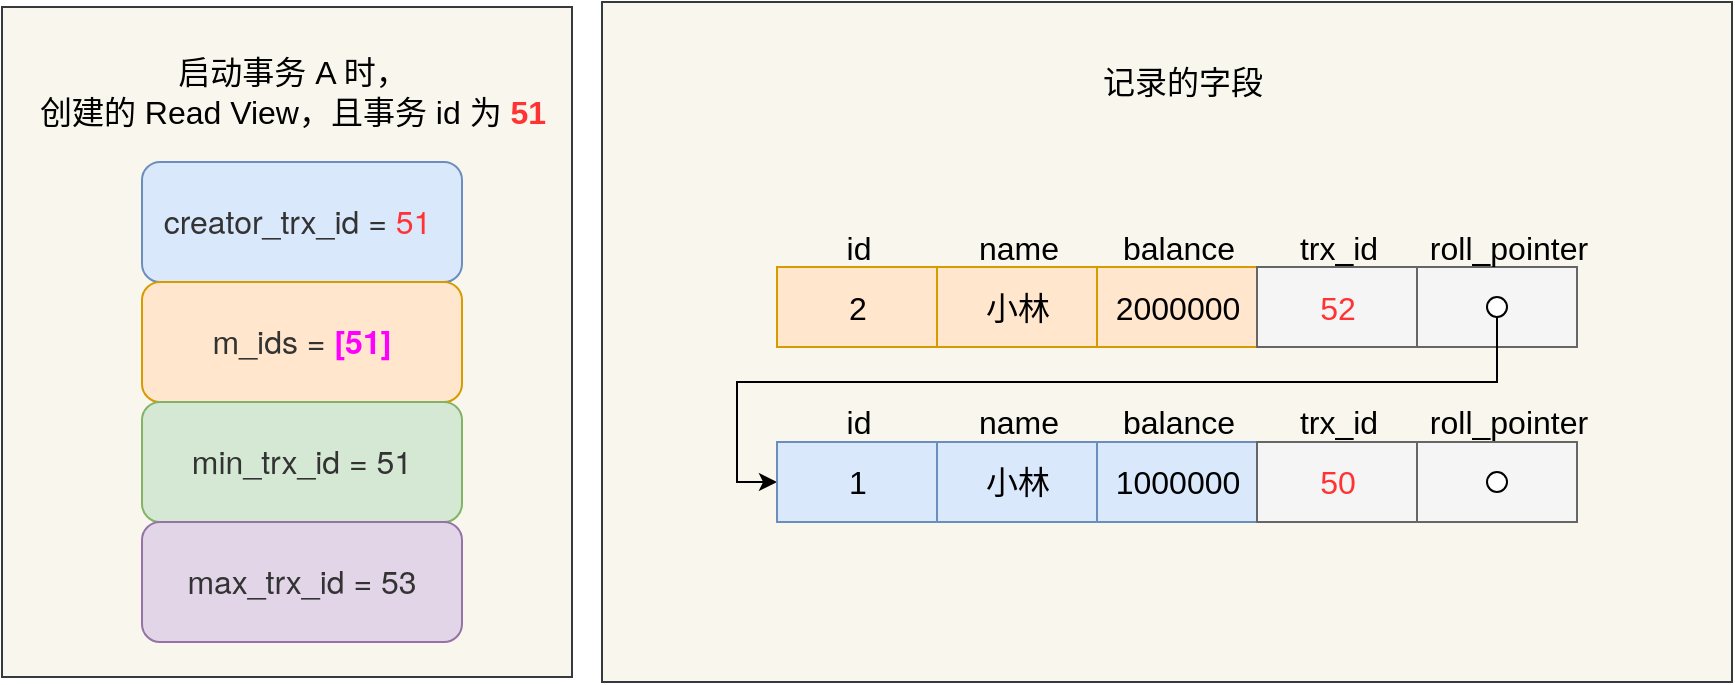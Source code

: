 <mxfile version="14.9.5" type="github">
  <diagram id="BuzPBU330dbNFYFT-O6v" name="第 1 页">
    <mxGraphModel dx="946" dy="501" grid="1" gridSize="10" guides="1" tooltips="1" connect="1" arrows="1" fold="1" page="1" pageScale="1" pageWidth="827" pageHeight="1169" math="0" shadow="0">
      <root>
        <mxCell id="0" />
        <mxCell id="1" parent="0" />
        <mxCell id="CehP1cqlx7HicUej4p74-1" value="" style="rounded=0;whiteSpace=wrap;html=1;fontSize=16;fillColor=#f9f7ed;strokeColor=#36393d;" vertex="1" parent="1">
          <mxGeometry x="480" y="30" width="565" height="340" as="geometry" />
        </mxCell>
        <mxCell id="CehP1cqlx7HicUej4p74-3" value="" style="rounded=0;whiteSpace=wrap;html=1;fontSize=16;fillColor=#f9f7ed;strokeColor=#36393d;" vertex="1" parent="1">
          <mxGeometry x="180" y="32.5" width="285" height="335" as="geometry" />
        </mxCell>
        <mxCell id="CehP1cqlx7HicUej4p74-4" value="&lt;span style=&quot;color: rgb(51 , 51 , 51) ; font-family: &amp;#34;helvetica neue&amp;#34; , &amp;#34;helvetica&amp;#34; , &amp;#34;arial&amp;#34; , sans-serif ; font-size: 16px ; text-align: left&quot;&gt;creator_trx_&lt;/span&gt;&lt;span style=&quot;color: rgb(51 , 51 , 51) ; font-family: &amp;#34;helvetica neue&amp;#34; , &amp;#34;helvetica&amp;#34; , &amp;#34;arial&amp;#34; , sans-serif ; font-size: 16px ; text-align: left&quot;&gt;id = &lt;/span&gt;&lt;span style=&quot;font-family: &amp;#34;helvetica neue&amp;#34; , &amp;#34;helvetica&amp;#34; , &amp;#34;arial&amp;#34; , sans-serif ; font-size: 16px ; text-align: left&quot;&gt;&lt;font color=&quot;#ff3333&quot;&gt;51&lt;/font&gt;&lt;/span&gt;&lt;span style=&quot;color: rgb(51 , 51 , 51) ; font-family: &amp;#34;helvetica neue&amp;#34; , &amp;#34;helvetica&amp;#34; , &amp;#34;arial&amp;#34; , sans-serif ; font-size: 16px ; text-align: left&quot;&gt;&amp;nbsp;&lt;/span&gt;" style="rounded=1;whiteSpace=wrap;html=1;fontSize=16;fillColor=#dae8fc;strokeColor=#6c8ebf;labelBackgroundColor=none;" vertex="1" parent="1">
          <mxGeometry x="250" y="110" width="160" height="60" as="geometry" />
        </mxCell>
        <mxCell id="CehP1cqlx7HicUej4p74-5" value="&lt;span style=&quot;color: rgb(51 , 51 , 51) ; font-family: &amp;#34;helvetica neue&amp;#34; , &amp;#34;helvetica&amp;#34; , &amp;#34;arial&amp;#34; , sans-serif ; font-size: 16px ; text-align: left&quot;&gt;m_&lt;/span&gt;&lt;span style=&quot;color: rgb(51 , 51 , 51) ; font-family: &amp;#34;helvetica neue&amp;#34; , &amp;#34;helvetica&amp;#34; , &amp;#34;arial&amp;#34; , sans-serif ; font-size: 16px ; text-align: left&quot;&gt;id&lt;/span&gt;&lt;span style=&quot;color: rgb(51 , 51 , 51) ; font-family: &amp;#34;helvetica neue&amp;#34; , &amp;#34;helvetica&amp;#34; , &amp;#34;arial&amp;#34; , sans-serif ; font-size: 16px ; text-align: left&quot;&gt;s =&lt;/span&gt;&lt;span style=&quot;font-family: &amp;#34;helvetica neue&amp;#34; , &amp;#34;helvetica&amp;#34; , &amp;#34;arial&amp;#34; , sans-serif ; font-size: 16px ; text-align: left&quot;&gt;&lt;font color=&quot;#ff00ff&quot;&gt;&lt;b&gt; [51]&lt;/b&gt;&lt;/font&gt;&lt;br style=&quot;font-size: 16px&quot;&gt;&lt;/span&gt;" style="rounded=1;whiteSpace=wrap;html=1;fontSize=16;fillColor=#ffe6cc;strokeColor=#d79b00;labelBackgroundColor=none;" vertex="1" parent="1">
          <mxGeometry x="250" y="170" width="160" height="60" as="geometry" />
        </mxCell>
        <mxCell id="CehP1cqlx7HicUej4p74-6" value="&lt;span style=&quot;color: rgb(51 , 51 , 51) ; font-family: &amp;quot;helvetica neue&amp;quot; , &amp;quot;helvetica&amp;quot; , &amp;quot;arial&amp;quot; , sans-serif ; font-size: 16px ; text-align: left&quot;&gt;min_trx_&lt;/span&gt;&lt;span style=&quot;color: rgb(51 , 51 , 51) ; font-family: &amp;quot;helvetica neue&amp;quot; , &amp;quot;helvetica&amp;quot; , &amp;quot;arial&amp;quot; , sans-serif ; font-size: 16px ; text-align: left&quot;&gt;id = 51&lt;/span&gt;" style="rounded=1;whiteSpace=wrap;html=1;fontSize=16;fillColor=#d5e8d4;strokeColor=#82b366;labelBackgroundColor=none;" vertex="1" parent="1">
          <mxGeometry x="250" y="230" width="160" height="60" as="geometry" />
        </mxCell>
        <mxCell id="CehP1cqlx7HicUej4p74-7" value="&lt;span style=&quot;color: rgb(51 , 51 , 51) ; font-family: &amp;quot;helvetica neue&amp;quot; , &amp;quot;helvetica&amp;quot; , &amp;quot;arial&amp;quot; , sans-serif ; font-size: 16px ; text-align: left&quot;&gt;max_trx_&lt;/span&gt;&lt;span style=&quot;color: rgb(51 , 51 , 51) ; font-family: &amp;quot;helvetica neue&amp;quot; , &amp;quot;helvetica&amp;quot; , &amp;quot;arial&amp;quot; , sans-serif ; font-size: 16px ; text-align: left&quot;&gt;id = 53&lt;/span&gt;" style="rounded=1;whiteSpace=wrap;html=1;fontSize=16;fillColor=#e1d5e7;strokeColor=#9673a6;labelBackgroundColor=none;" vertex="1" parent="1">
          <mxGeometry x="250" y="290" width="160" height="60" as="geometry" />
        </mxCell>
        <mxCell id="CehP1cqlx7HicUej4p74-12" value="启动事务 A 时，&lt;br style=&quot;font-size: 16px&quot;&gt;创建的 Read View，且事务 id 为 &lt;b&gt;&lt;font color=&quot;#ff3333&quot;&gt;51&lt;/font&gt;&lt;/b&gt;" style="text;html=1;align=center;verticalAlign=middle;resizable=0;points=[];autosize=1;strokeColor=none;fontSize=16;" vertex="1" parent="1">
          <mxGeometry x="190" y="55" width="270" height="40" as="geometry" />
        </mxCell>
        <mxCell id="CehP1cqlx7HicUej4p74-14" value="2" style="rounded=0;whiteSpace=wrap;html=1;fontSize=16;fillColor=#ffe6cc;strokeColor=#d79b00;" vertex="1" parent="1">
          <mxGeometry x="567.5" y="162.5" width="80" height="40" as="geometry" />
        </mxCell>
        <mxCell id="CehP1cqlx7HicUej4p74-15" value="小林" style="rounded=0;whiteSpace=wrap;html=1;fontSize=16;fillColor=#ffe6cc;strokeColor=#d79b00;" vertex="1" parent="1">
          <mxGeometry x="647.5" y="162.5" width="80" height="40" as="geometry" />
        </mxCell>
        <mxCell id="CehP1cqlx7HicUej4p74-16" value="2000000" style="rounded=0;whiteSpace=wrap;html=1;fontSize=16;fillColor=#ffe6cc;strokeColor=#d79b00;" vertex="1" parent="1">
          <mxGeometry x="727.5" y="162.5" width="80" height="40" as="geometry" />
        </mxCell>
        <mxCell id="CehP1cqlx7HicUej4p74-17" value="&lt;font color=&quot;#ff3333&quot;&gt;52&lt;/font&gt;" style="rounded=0;whiteSpace=wrap;html=1;fontSize=16;fillColor=#f5f5f5;strokeColor=#666666;fontColor=#333333;" vertex="1" parent="1">
          <mxGeometry x="807.5" y="162.5" width="80" height="40" as="geometry" />
        </mxCell>
        <mxCell id="CehP1cqlx7HicUej4p74-18" value="" style="rounded=0;whiteSpace=wrap;html=1;fontSize=16;fillColor=#f5f5f5;strokeColor=#666666;fontColor=#333333;" vertex="1" parent="1">
          <mxGeometry x="887.5" y="162.5" width="80" height="40" as="geometry" />
        </mxCell>
        <mxCell id="CehP1cqlx7HicUej4p74-19" value="id" style="text;html=1;align=center;verticalAlign=middle;resizable=0;points=[];autosize=1;strokeColor=none;fontSize=16;" vertex="1" parent="1">
          <mxGeometry x="592.5" y="142.5" width="30" height="20" as="geometry" />
        </mxCell>
        <mxCell id="CehP1cqlx7HicUej4p74-20" value="name" style="text;html=1;align=center;verticalAlign=middle;resizable=0;points=[];autosize=1;strokeColor=none;fontSize=16;" vertex="1" parent="1">
          <mxGeometry x="657.5" y="142.5" width="60" height="20" as="geometry" />
        </mxCell>
        <mxCell id="CehP1cqlx7HicUej4p74-21" value="balance" style="text;html=1;align=center;verticalAlign=middle;resizable=0;points=[];autosize=1;strokeColor=none;fontSize=16;" vertex="1" parent="1">
          <mxGeometry x="732.5" y="142.5" width="70" height="20" as="geometry" />
        </mxCell>
        <mxCell id="CehP1cqlx7HicUej4p74-22" value="trx_id" style="text;html=1;align=center;verticalAlign=middle;resizable=0;points=[];autosize=1;strokeColor=none;fontSize=16;" vertex="1" parent="1">
          <mxGeometry x="822.5" y="142.5" width="50" height="20" as="geometry" />
        </mxCell>
        <mxCell id="CehP1cqlx7HicUej4p74-23" value="roll_pointer" style="text;html=1;align=center;verticalAlign=middle;resizable=0;points=[];autosize=1;strokeColor=none;fontSize=16;" vertex="1" parent="1">
          <mxGeometry x="887.5" y="142.5" width="90" height="20" as="geometry" />
        </mxCell>
        <mxCell id="CehP1cqlx7HicUej4p74-24" style="edgeStyle=orthogonalEdgeStyle;rounded=0;orthogonalLoop=1;jettySize=auto;html=1;entryX=0;entryY=0.5;entryDx=0;entryDy=0;" edge="1" parent="1" source="CehP1cqlx7HicUej4p74-25" target="CehP1cqlx7HicUej4p74-27">
          <mxGeometry relative="1" as="geometry">
            <Array as="points">
              <mxPoint x="927.5" y="220" />
              <mxPoint x="547.5" y="220" />
              <mxPoint x="547.5" y="270" />
            </Array>
          </mxGeometry>
        </mxCell>
        <mxCell id="CehP1cqlx7HicUej4p74-25" value="" style="ellipse;whiteSpace=wrap;html=1;aspect=fixed;fontSize=16;" vertex="1" parent="1">
          <mxGeometry x="922.5" y="177.5" width="10" height="10" as="geometry" />
        </mxCell>
        <mxCell id="CehP1cqlx7HicUej4p74-26" value="记录的字段" style="text;html=1;align=center;verticalAlign=middle;resizable=0;points=[];autosize=1;strokeColor=none;fontSize=16;" vertex="1" parent="1">
          <mxGeometry x="720" y="60" width="100" height="20" as="geometry" />
        </mxCell>
        <mxCell id="CehP1cqlx7HicUej4p74-27" value="1" style="rounded=0;whiteSpace=wrap;html=1;fontSize=16;fillColor=#dae8fc;strokeColor=#6c8ebf;" vertex="1" parent="1">
          <mxGeometry x="567.5" y="250" width="80" height="40" as="geometry" />
        </mxCell>
        <mxCell id="CehP1cqlx7HicUej4p74-28" value="小林" style="rounded=0;whiteSpace=wrap;html=1;fontSize=16;fillColor=#dae8fc;strokeColor=#6c8ebf;" vertex="1" parent="1">
          <mxGeometry x="647.5" y="250" width="80" height="40" as="geometry" />
        </mxCell>
        <mxCell id="CehP1cqlx7HicUej4p74-29" value="1000000" style="rounded=0;whiteSpace=wrap;html=1;fontSize=16;fillColor=#dae8fc;strokeColor=#6c8ebf;" vertex="1" parent="1">
          <mxGeometry x="727.5" y="250" width="80" height="40" as="geometry" />
        </mxCell>
        <mxCell id="CehP1cqlx7HicUej4p74-30" value="&lt;font color=&quot;#ff3333&quot;&gt;50&lt;/font&gt;" style="rounded=0;whiteSpace=wrap;html=1;fontSize=16;fillColor=#f5f5f5;strokeColor=#666666;fontColor=#333333;" vertex="1" parent="1">
          <mxGeometry x="807.5" y="250" width="80" height="40" as="geometry" />
        </mxCell>
        <mxCell id="CehP1cqlx7HicUej4p74-31" value="" style="rounded=0;whiteSpace=wrap;html=1;fontSize=16;fillColor=#f5f5f5;strokeColor=#666666;fontColor=#333333;" vertex="1" parent="1">
          <mxGeometry x="887.5" y="250" width="80" height="40" as="geometry" />
        </mxCell>
        <mxCell id="CehP1cqlx7HicUej4p74-32" value="id" style="text;html=1;align=center;verticalAlign=middle;resizable=0;points=[];autosize=1;strokeColor=none;fontSize=16;" vertex="1" parent="1">
          <mxGeometry x="592.5" y="230" width="30" height="20" as="geometry" />
        </mxCell>
        <mxCell id="CehP1cqlx7HicUej4p74-33" value="name" style="text;html=1;align=center;verticalAlign=middle;resizable=0;points=[];autosize=1;strokeColor=none;fontSize=16;" vertex="1" parent="1">
          <mxGeometry x="657.5" y="230" width="60" height="20" as="geometry" />
        </mxCell>
        <mxCell id="CehP1cqlx7HicUej4p74-34" value="balance" style="text;html=1;align=center;verticalAlign=middle;resizable=0;points=[];autosize=1;strokeColor=none;fontSize=16;" vertex="1" parent="1">
          <mxGeometry x="732.5" y="230" width="70" height="20" as="geometry" />
        </mxCell>
        <mxCell id="CehP1cqlx7HicUej4p74-35" value="trx_id" style="text;html=1;align=center;verticalAlign=middle;resizable=0;points=[];autosize=1;strokeColor=none;fontSize=16;" vertex="1" parent="1">
          <mxGeometry x="822.5" y="230" width="50" height="20" as="geometry" />
        </mxCell>
        <mxCell id="CehP1cqlx7HicUej4p74-36" value="roll_pointer" style="text;html=1;align=center;verticalAlign=middle;resizable=0;points=[];autosize=1;strokeColor=none;fontSize=16;" vertex="1" parent="1">
          <mxGeometry x="887.5" y="230" width="90" height="20" as="geometry" />
        </mxCell>
        <mxCell id="CehP1cqlx7HicUej4p74-37" value="" style="ellipse;whiteSpace=wrap;html=1;aspect=fixed;fontSize=16;" vertex="1" parent="1">
          <mxGeometry x="922.5" y="265" width="10" height="10" as="geometry" />
        </mxCell>
      </root>
    </mxGraphModel>
  </diagram>
</mxfile>
